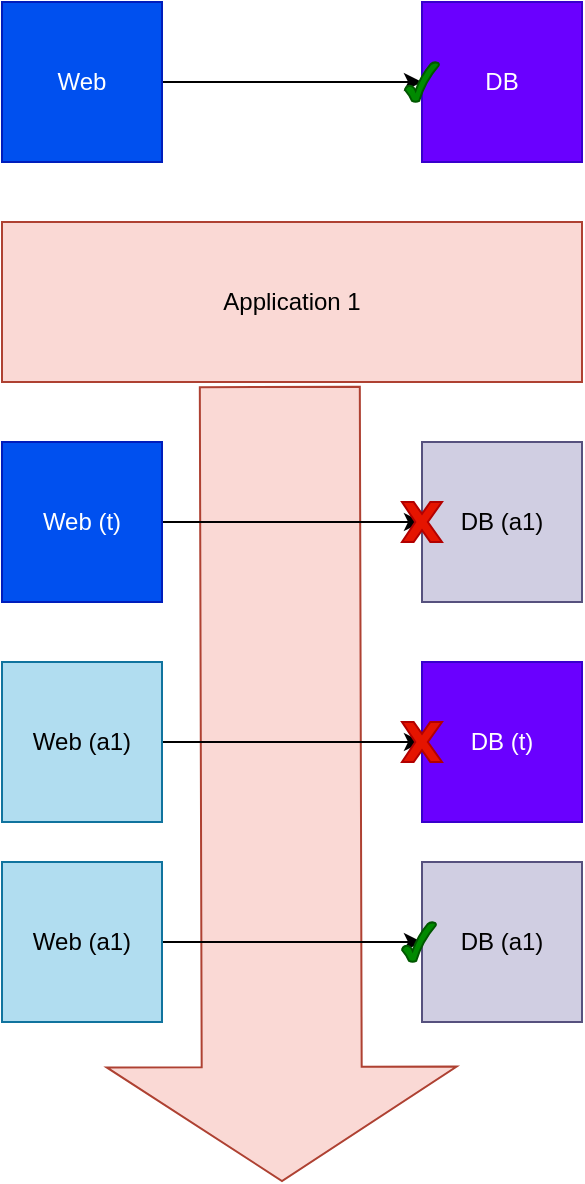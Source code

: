 <mxfile version="26.0.15">
  <diagram name="Page-1" id="es0kDJC9p0J8AVCA182b">
    <mxGraphModel dx="802" dy="683" grid="1" gridSize="10" guides="1" tooltips="1" connect="1" arrows="1" fold="1" page="1" pageScale="1" pageWidth="850" pageHeight="1100" math="0" shadow="0">
      <root>
        <mxCell id="0" />
        <mxCell id="1" parent="0" />
        <mxCell id="HJ6DZ1mjGuPNDtk3q2yh-14" value="" style="shape=flexArrow;endArrow=classic;html=1;rounded=0;exitX=0.479;exitY=1.025;exitDx=0;exitDy=0;endWidth=94;endSize=18.67;width=80;fillColor=#fad9d5;strokeColor=#ae4132;fontStyle=1;exitPerimeter=0;" edge="1" parent="1" source="HJ6DZ1mjGuPNDtk3q2yh-3">
          <mxGeometry width="50" height="50" relative="1" as="geometry">
            <mxPoint x="250" y="370" as="sourcePoint" />
            <mxPoint x="250" y="770" as="targetPoint" />
          </mxGeometry>
        </mxCell>
        <mxCell id="HJ6DZ1mjGuPNDtk3q2yh-12" style="edgeStyle=orthogonalEdgeStyle;rounded=0;orthogonalLoop=1;jettySize=auto;html=1;exitX=1;exitY=0.5;exitDx=0;exitDy=0;entryX=0;entryY=0.5;entryDx=0;entryDy=0;" edge="1" parent="1" source="HJ6DZ1mjGuPNDtk3q2yh-1" target="HJ6DZ1mjGuPNDtk3q2yh-2">
          <mxGeometry relative="1" as="geometry" />
        </mxCell>
        <mxCell id="HJ6DZ1mjGuPNDtk3q2yh-1" value="Web" style="whiteSpace=wrap;html=1;aspect=fixed;fillColor=#0050ef;fontColor=#ffffff;strokeColor=#001DBC;" vertex="1" parent="1">
          <mxGeometry x="110" y="180" width="80" height="80" as="geometry" />
        </mxCell>
        <mxCell id="HJ6DZ1mjGuPNDtk3q2yh-2" value="DB" style="whiteSpace=wrap;html=1;aspect=fixed;fillColor=#6a00ff;fontColor=#ffffff;strokeColor=#3700CC;" vertex="1" parent="1">
          <mxGeometry x="320" y="180" width="80" height="80" as="geometry" />
        </mxCell>
        <mxCell id="HJ6DZ1mjGuPNDtk3q2yh-3" value="Application 1" style="rounded=0;whiteSpace=wrap;html=1;fillColor=#fad9d5;strokeColor=#ae4132;" vertex="1" parent="1">
          <mxGeometry x="110" y="290" width="290" height="80" as="geometry" />
        </mxCell>
        <mxCell id="HJ6DZ1mjGuPNDtk3q2yh-15" style="edgeStyle=orthogonalEdgeStyle;rounded=0;orthogonalLoop=1;jettySize=auto;html=1;exitX=1;exitY=0.5;exitDx=0;exitDy=0;entryX=0;entryY=0.5;entryDx=0;entryDy=0;" edge="1" parent="1" source="HJ6DZ1mjGuPNDtk3q2yh-4" target="HJ6DZ1mjGuPNDtk3q2yh-5">
          <mxGeometry relative="1" as="geometry" />
        </mxCell>
        <mxCell id="HJ6DZ1mjGuPNDtk3q2yh-4" value="Web (t)" style="whiteSpace=wrap;html=1;aspect=fixed;fillColor=#0050ef;fontColor=#ffffff;strokeColor=#001DBC;" vertex="1" parent="1">
          <mxGeometry x="110" y="400" width="80" height="80" as="geometry" />
        </mxCell>
        <mxCell id="HJ6DZ1mjGuPNDtk3q2yh-5" value="DB (a1)" style="whiteSpace=wrap;html=1;aspect=fixed;fillColor=#d0cee2;strokeColor=#56517e;" vertex="1" parent="1">
          <mxGeometry x="320" y="400" width="80" height="80" as="geometry" />
        </mxCell>
        <mxCell id="HJ6DZ1mjGuPNDtk3q2yh-16" style="edgeStyle=orthogonalEdgeStyle;rounded=0;orthogonalLoop=1;jettySize=auto;html=1;exitX=1;exitY=0.5;exitDx=0;exitDy=0;entryX=0;entryY=0.5;entryDx=0;entryDy=0;" edge="1" parent="1" source="HJ6DZ1mjGuPNDtk3q2yh-6" target="HJ6DZ1mjGuPNDtk3q2yh-7">
          <mxGeometry relative="1" as="geometry" />
        </mxCell>
        <mxCell id="HJ6DZ1mjGuPNDtk3q2yh-6" value="Web (a1)" style="whiteSpace=wrap;html=1;aspect=fixed;fillColor=#b1ddf0;strokeColor=#10739e;" vertex="1" parent="1">
          <mxGeometry x="110" y="510" width="80" height="80" as="geometry" />
        </mxCell>
        <mxCell id="HJ6DZ1mjGuPNDtk3q2yh-7" value="DB (t)" style="whiteSpace=wrap;html=1;aspect=fixed;fillColor=#6a00ff;fontColor=#ffffff;strokeColor=#3700CC;" vertex="1" parent="1">
          <mxGeometry x="320" y="510" width="80" height="80" as="geometry" />
        </mxCell>
        <mxCell id="HJ6DZ1mjGuPNDtk3q2yh-17" style="edgeStyle=orthogonalEdgeStyle;rounded=0;orthogonalLoop=1;jettySize=auto;html=1;exitX=1;exitY=0.5;exitDx=0;exitDy=0;entryX=0;entryY=0.5;entryDx=0;entryDy=0;" edge="1" parent="1" source="HJ6DZ1mjGuPNDtk3q2yh-8" target="HJ6DZ1mjGuPNDtk3q2yh-9">
          <mxGeometry relative="1" as="geometry" />
        </mxCell>
        <mxCell id="HJ6DZ1mjGuPNDtk3q2yh-8" value="Web (a1)" style="whiteSpace=wrap;html=1;aspect=fixed;fillColor=#b1ddf0;strokeColor=#10739e;" vertex="1" parent="1">
          <mxGeometry x="110" y="610" width="80" height="80" as="geometry" />
        </mxCell>
        <mxCell id="HJ6DZ1mjGuPNDtk3q2yh-9" value="DB (a1)" style="whiteSpace=wrap;html=1;aspect=fixed;fillColor=#d0cee2;strokeColor=#56517e;" vertex="1" parent="1">
          <mxGeometry x="320" y="610" width="80" height="80" as="geometry" />
        </mxCell>
        <mxCell id="HJ6DZ1mjGuPNDtk3q2yh-18" value="" style="verticalLabelPosition=bottom;verticalAlign=top;html=1;shape=mxgraph.basic.x;fillColor=#e51400;fontColor=#ffffff;strokeColor=#B20000;" vertex="1" parent="1">
          <mxGeometry x="310" y="430" width="20" height="20" as="geometry" />
        </mxCell>
        <mxCell id="HJ6DZ1mjGuPNDtk3q2yh-21" value="" style="verticalLabelPosition=bottom;verticalAlign=top;html=1;shape=mxgraph.basic.x;fillColor=#e51400;fontColor=#ffffff;strokeColor=#B20000;" vertex="1" parent="1">
          <mxGeometry x="310" y="540" width="20" height="20" as="geometry" />
        </mxCell>
        <mxCell id="HJ6DZ1mjGuPNDtk3q2yh-22" value="" style="verticalLabelPosition=bottom;verticalAlign=top;html=1;shape=mxgraph.basic.tick;fillColor=#008a00;fontColor=#ffffff;strokeColor=#005700;" vertex="1" parent="1">
          <mxGeometry x="310" y="640" width="17" height="20" as="geometry" />
        </mxCell>
        <mxCell id="HJ6DZ1mjGuPNDtk3q2yh-24" value="" style="verticalLabelPosition=bottom;verticalAlign=top;html=1;shape=mxgraph.basic.tick;fillColor=#008a00;fontColor=#ffffff;strokeColor=#005700;" vertex="1" parent="1">
          <mxGeometry x="311.5" y="210" width="17" height="20" as="geometry" />
        </mxCell>
      </root>
    </mxGraphModel>
  </diagram>
</mxfile>
